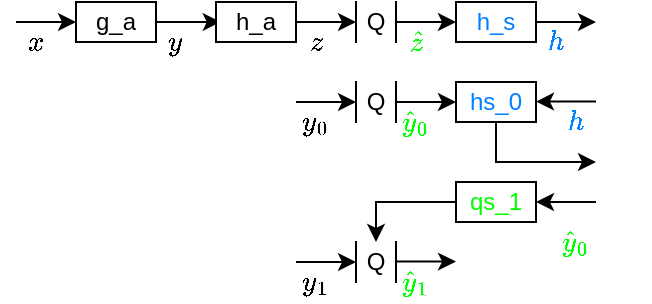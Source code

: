 <mxfile version="21.8.0" type="github">
  <diagram name="第 1 页" id="6jqmOtGN--iIHoedSCer">
    <mxGraphModel dx="507" dy="241" grid="1" gridSize="10" guides="1" tooltips="1" connect="1" arrows="1" fold="1" page="1" pageScale="1" pageWidth="827" pageHeight="1169" math="1" shadow="0">
      <root>
        <mxCell id="0" />
        <mxCell id="1" parent="0" />
        <mxCell id="afgRe8NtAJf0MZFM70eA-12" value="Q" style="shape=partialRectangle;whiteSpace=wrap;html=1;top=0;bottom=0;fillColor=none;" parent="1" vertex="1">
          <mxGeometry x="220" y="120" width="20" height="20" as="geometry" />
        </mxCell>
        <mxCell id="w049hTDNoTxg9Szb3qDZ-12" style="edgeStyle=orthogonalEdgeStyle;rounded=0;orthogonalLoop=1;jettySize=auto;html=1;entryX=0.059;entryY=0.498;entryDx=0;entryDy=0;entryPerimeter=0;" parent="1" source="w049hTDNoTxg9Szb3qDZ-1" target="w049hTDNoTxg9Szb3qDZ-7" edge="1">
          <mxGeometry relative="1" as="geometry" />
        </mxCell>
        <mxCell id="w049hTDNoTxg9Szb3qDZ-1" value="g_a" style="rounded=0;whiteSpace=wrap;html=1;" parent="1" vertex="1">
          <mxGeometry x="80" y="120" width="40" height="20" as="geometry" />
        </mxCell>
        <mxCell id="w049hTDNoTxg9Szb3qDZ-20" style="edgeStyle=orthogonalEdgeStyle;rounded=0;orthogonalLoop=1;jettySize=auto;html=1;entryX=0;entryY=0.5;entryDx=0;entryDy=0;" parent="1" source="w049hTDNoTxg9Szb3qDZ-7" target="afgRe8NtAJf0MZFM70eA-12" edge="1">
          <mxGeometry relative="1" as="geometry">
            <mxPoint x="220" y="130" as="targetPoint" />
          </mxGeometry>
        </mxCell>
        <mxCell id="w049hTDNoTxg9Szb3qDZ-7" value="h_a" style="rounded=0;whiteSpace=wrap;html=1;" parent="1" vertex="1">
          <mxGeometry x="150" y="120" width="40" height="20" as="geometry" />
        </mxCell>
        <mxCell id="w049hTDNoTxg9Szb3qDZ-9" value="$$y$$" style="text;html=1;strokeColor=none;fillColor=none;align=center;verticalAlign=middle;whiteSpace=wrap;rounded=0;" parent="1" vertex="1">
          <mxGeometry x="120" y="130" width="20" height="20" as="geometry" />
        </mxCell>
        <mxCell id="w049hTDNoTxg9Szb3qDZ-16" style="edgeStyle=orthogonalEdgeStyle;rounded=0;orthogonalLoop=1;jettySize=auto;html=1;entryX=0;entryY=0.5;entryDx=0;entryDy=0;" parent="1" target="w049hTDNoTxg9Szb3qDZ-1" edge="1">
          <mxGeometry relative="1" as="geometry">
            <mxPoint x="50" y="130" as="sourcePoint" />
          </mxGeometry>
        </mxCell>
        <mxCell id="w049hTDNoTxg9Szb3qDZ-17" value="$$x$$" style="text;html=1;strokeColor=none;fillColor=none;align=center;verticalAlign=middle;whiteSpace=wrap;rounded=0;" parent="1" vertex="1">
          <mxGeometry x="50" y="130" width="20" height="20" as="geometry" />
        </mxCell>
        <mxCell id="w049hTDNoTxg9Szb3qDZ-21" value="$$z$$" style="text;html=1;strokeColor=none;fillColor=none;align=center;verticalAlign=middle;whiteSpace=wrap;rounded=0;" parent="1" vertex="1">
          <mxGeometry x="190" y="130" width="20" height="20" as="geometry" />
        </mxCell>
        <mxCell id="w049hTDNoTxg9Szb3qDZ-23" style="edgeStyle=orthogonalEdgeStyle;rounded=0;orthogonalLoop=1;jettySize=auto;html=1;exitX=1;exitY=0.5;exitDx=0;exitDy=0;entryX=0;entryY=0.5;entryDx=0;entryDy=0;" parent="1" source="afgRe8NtAJf0MZFM70eA-12" target="w049hTDNoTxg9Szb3qDZ-25" edge="1">
          <mxGeometry relative="1" as="geometry">
            <mxPoint x="240" y="130" as="sourcePoint" />
            <mxPoint x="270" y="130" as="targetPoint" />
          </mxGeometry>
        </mxCell>
        <mxCell id="w049hTDNoTxg9Szb3qDZ-24" value="&lt;font color=&quot;#00ff00&quot;&gt;$$\hat{z}$$&lt;/font&gt;" style="text;html=1;strokeColor=none;fillColor=none;align=center;verticalAlign=middle;whiteSpace=wrap;rounded=0;" parent="1" vertex="1">
          <mxGeometry x="240" y="130" width="20" height="20" as="geometry" />
        </mxCell>
        <mxCell id="w049hTDNoTxg9Szb3qDZ-25" value="&lt;font color=&quot;#007fff&quot;&gt;h_s&lt;/font&gt;" style="rounded=0;whiteSpace=wrap;html=1;" parent="1" vertex="1">
          <mxGeometry x="270" y="120" width="40" height="20" as="geometry" />
        </mxCell>
        <mxCell id="w049hTDNoTxg9Szb3qDZ-26" style="edgeStyle=orthogonalEdgeStyle;rounded=0;orthogonalLoop=1;jettySize=auto;html=1;exitX=1;exitY=0.5;exitDx=0;exitDy=0;" parent="1" source="w049hTDNoTxg9Szb3qDZ-25" edge="1">
          <mxGeometry relative="1" as="geometry">
            <mxPoint x="340" y="130" as="sourcePoint" />
            <mxPoint x="340" y="130" as="targetPoint" />
          </mxGeometry>
        </mxCell>
        <mxCell id="w049hTDNoTxg9Szb3qDZ-28" value="&lt;font color=&quot;#007fff&quot;&gt;$$h$$&lt;/font&gt;" style="text;html=1;strokeColor=none;fillColor=none;align=center;verticalAlign=middle;whiteSpace=wrap;rounded=0;" parent="1" vertex="1">
          <mxGeometry x="310" y="130" width="20" height="20" as="geometry" />
        </mxCell>
        <mxCell id="w049hTDNoTxg9Szb3qDZ-29" value="$$y_0$$" style="text;html=1;strokeColor=none;fillColor=none;align=center;verticalAlign=middle;whiteSpace=wrap;rounded=0;" parent="1" vertex="1">
          <mxGeometry x="190" y="170" width="20" height="20" as="geometry" />
        </mxCell>
        <mxCell id="w049hTDNoTxg9Szb3qDZ-30" value="Q" style="shape=partialRectangle;whiteSpace=wrap;html=1;top=0;bottom=0;fillColor=none;" parent="1" vertex="1">
          <mxGeometry x="220" y="160" width="20" height="20" as="geometry" />
        </mxCell>
        <mxCell id="w049hTDNoTxg9Szb3qDZ-31" style="edgeStyle=orthogonalEdgeStyle;rounded=0;orthogonalLoop=1;jettySize=auto;html=1;entryX=0;entryY=0.5;entryDx=0;entryDy=0;" parent="1" target="w049hTDNoTxg9Szb3qDZ-30" edge="1">
          <mxGeometry relative="1" as="geometry">
            <mxPoint x="190" y="170" as="sourcePoint" />
            <mxPoint x="200" y="169.89" as="targetPoint" />
          </mxGeometry>
        </mxCell>
        <mxCell id="w049hTDNoTxg9Szb3qDZ-32" style="edgeStyle=orthogonalEdgeStyle;rounded=0;orthogonalLoop=1;jettySize=auto;html=1;exitX=1;exitY=0.5;exitDx=0;exitDy=0;entryX=0;entryY=0.5;entryDx=0;entryDy=0;" parent="1" source="w049hTDNoTxg9Szb3qDZ-30" target="w049hTDNoTxg9Szb3qDZ-34" edge="1">
          <mxGeometry relative="1" as="geometry">
            <mxPoint x="260" y="170" as="sourcePoint" />
            <mxPoint x="270" y="170" as="targetPoint" />
          </mxGeometry>
        </mxCell>
        <mxCell id="w049hTDNoTxg9Szb3qDZ-33" value="&lt;font color=&quot;#00ff00&quot;&gt;$$\hat{y}_0$$&lt;/font&gt;" style="text;html=1;strokeColor=none;fillColor=none;align=center;verticalAlign=middle;whiteSpace=wrap;rounded=0;" parent="1" vertex="1">
          <mxGeometry x="240" y="170" width="20" height="20" as="geometry" />
        </mxCell>
        <mxCell id="NidXGzimGueG_fo8vdCw-2" style="edgeStyle=orthogonalEdgeStyle;rounded=0;orthogonalLoop=1;jettySize=auto;html=1;" edge="1" parent="1" source="w049hTDNoTxg9Szb3qDZ-34">
          <mxGeometry relative="1" as="geometry">
            <mxPoint x="340" y="200" as="targetPoint" />
            <Array as="points">
              <mxPoint x="290" y="200" />
            </Array>
          </mxGeometry>
        </mxCell>
        <mxCell id="w049hTDNoTxg9Szb3qDZ-34" value="&lt;font color=&quot;#007fff&quot;&gt;hs_0&lt;/font&gt;" style="rounded=0;whiteSpace=wrap;html=1;" parent="1" vertex="1">
          <mxGeometry x="270" y="160" width="40" height="20" as="geometry" />
        </mxCell>
        <mxCell id="w049hTDNoTxg9Szb3qDZ-36" style="edgeStyle=orthogonalEdgeStyle;rounded=0;orthogonalLoop=1;jettySize=auto;html=1;exitX=1;exitY=0.5;exitDx=0;exitDy=0;entryX=1;entryY=0.5;entryDx=0;entryDy=0;" parent="1" target="w049hTDNoTxg9Szb3qDZ-34" edge="1">
          <mxGeometry relative="1" as="geometry">
            <mxPoint x="340" y="169.78" as="sourcePoint" />
            <mxPoint x="370" y="169.78" as="targetPoint" />
          </mxGeometry>
        </mxCell>
        <mxCell id="NidXGzimGueG_fo8vdCw-1" value="&lt;font color=&quot;#007fff&quot;&gt;$$h$$&lt;/font&gt;" style="text;html=1;strokeColor=none;fillColor=none;align=center;verticalAlign=middle;whiteSpace=wrap;rounded=0;" vertex="1" parent="1">
          <mxGeometry x="320" y="170" width="20" height="20" as="geometry" />
        </mxCell>
        <mxCell id="NidXGzimGueG_fo8vdCw-12" style="edgeStyle=orthogonalEdgeStyle;rounded=0;orthogonalLoop=1;jettySize=auto;html=1;entryX=0.5;entryY=0;entryDx=0;entryDy=0;" edge="1" parent="1" source="NidXGzimGueG_fo8vdCw-4" target="NidXGzimGueG_fo8vdCw-8">
          <mxGeometry relative="1" as="geometry" />
        </mxCell>
        <mxCell id="NidXGzimGueG_fo8vdCw-4" value="&lt;font color=&quot;#00ff00&quot;&gt;qs_1&lt;/font&gt;" style="rounded=0;whiteSpace=wrap;html=1;" vertex="1" parent="1">
          <mxGeometry x="270" y="210" width="40" height="20" as="geometry" />
        </mxCell>
        <mxCell id="NidXGzimGueG_fo8vdCw-7" value="$$y_1$$" style="text;html=1;strokeColor=none;fillColor=none;align=center;verticalAlign=middle;whiteSpace=wrap;rounded=0;" vertex="1" parent="1">
          <mxGeometry x="190" y="250" width="20" height="20" as="geometry" />
        </mxCell>
        <mxCell id="NidXGzimGueG_fo8vdCw-8" value="Q" style="shape=partialRectangle;whiteSpace=wrap;html=1;top=0;bottom=0;fillColor=none;" vertex="1" parent="1">
          <mxGeometry x="220" y="240" width="20" height="20" as="geometry" />
        </mxCell>
        <mxCell id="NidXGzimGueG_fo8vdCw-9" style="edgeStyle=orthogonalEdgeStyle;rounded=0;orthogonalLoop=1;jettySize=auto;html=1;entryX=0;entryY=0.5;entryDx=0;entryDy=0;" edge="1" parent="1" target="NidXGzimGueG_fo8vdCw-8">
          <mxGeometry relative="1" as="geometry">
            <mxPoint x="190" y="250" as="sourcePoint" />
            <mxPoint x="200" y="249.89" as="targetPoint" />
          </mxGeometry>
        </mxCell>
        <mxCell id="NidXGzimGueG_fo8vdCw-10" value="&lt;font color=&quot;#00ff00&quot;&gt;$$\hat{y}_1$$&lt;/font&gt;" style="text;html=1;strokeColor=none;fillColor=none;align=center;verticalAlign=middle;whiteSpace=wrap;rounded=0;" vertex="1" parent="1">
          <mxGeometry x="240" y="250" width="20" height="20" as="geometry" />
        </mxCell>
        <mxCell id="NidXGzimGueG_fo8vdCw-11" style="edgeStyle=orthogonalEdgeStyle;rounded=0;orthogonalLoop=1;jettySize=auto;html=1;exitX=1;exitY=0.5;exitDx=0;exitDy=0;entryX=0;entryY=0.5;entryDx=0;entryDy=0;" edge="1" parent="1">
          <mxGeometry relative="1" as="geometry">
            <mxPoint x="240" y="249.81" as="sourcePoint" />
            <mxPoint x="270" y="249.81" as="targetPoint" />
          </mxGeometry>
        </mxCell>
        <mxCell id="NidXGzimGueG_fo8vdCw-14" style="edgeStyle=orthogonalEdgeStyle;rounded=0;orthogonalLoop=1;jettySize=auto;html=1;entryX=1;entryY=0.5;entryDx=0;entryDy=0;" edge="1" parent="1" target="NidXGzimGueG_fo8vdCw-4">
          <mxGeometry relative="1" as="geometry">
            <mxPoint x="340" y="220.009" as="sourcePoint" />
          </mxGeometry>
        </mxCell>
        <mxCell id="NidXGzimGueG_fo8vdCw-15" value="&lt;font color=&quot;#00ff00&quot;&gt;$$\hat{y}_0$$&lt;/font&gt;" style="text;html=1;strokeColor=none;fillColor=none;align=center;verticalAlign=middle;whiteSpace=wrap;rounded=0;" vertex="1" parent="1">
          <mxGeometry x="320" y="230" width="20" height="20" as="geometry" />
        </mxCell>
      </root>
    </mxGraphModel>
  </diagram>
</mxfile>
